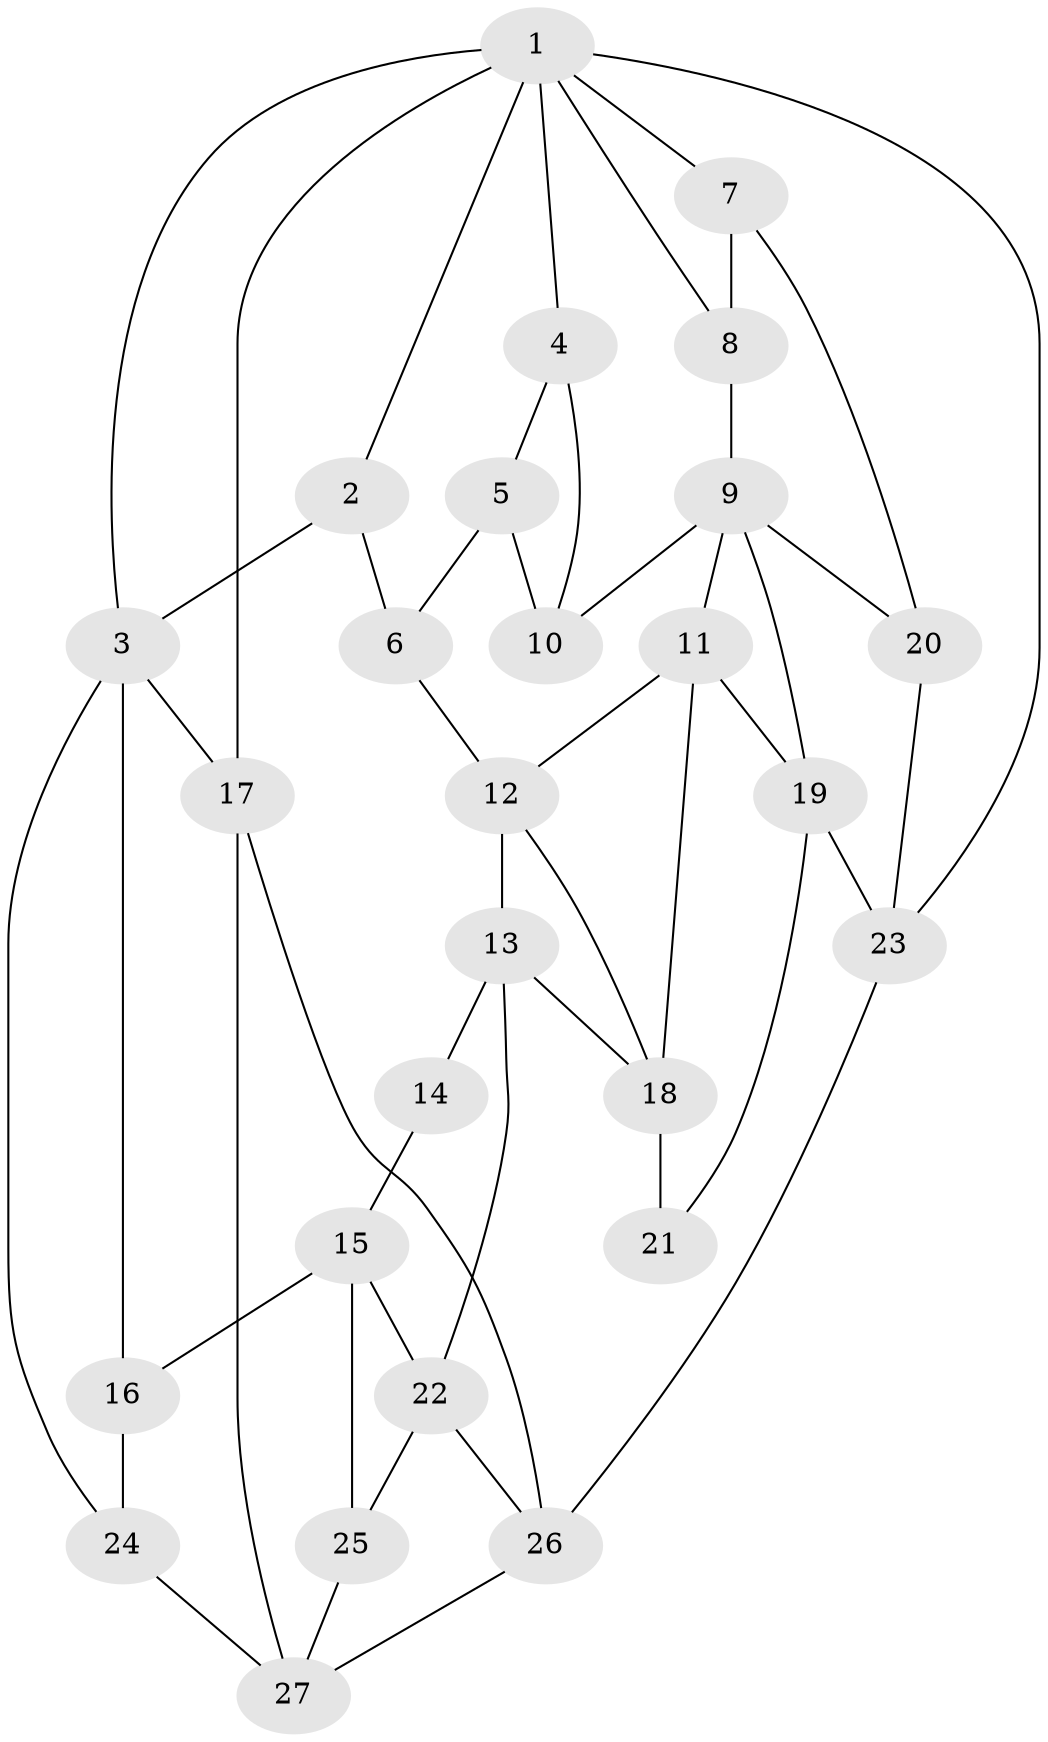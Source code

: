 // original degree distribution, {3: 0.023255813953488372, 6: 0.1744186046511628, 5: 0.6046511627906976, 4: 0.19767441860465115}
// Generated by graph-tools (version 1.1) at 2025/54/03/04/25 22:54:19]
// undirected, 27 vertices, 49 edges
graph export_dot {
  node [color=gray90,style=filled];
  1;
  2;
  3;
  4;
  5;
  6;
  7;
  8;
  9;
  10;
  11;
  12;
  13;
  14;
  15;
  16;
  17;
  18;
  19;
  20;
  21;
  22;
  23;
  24;
  25;
  26;
  27;
  1 -- 2 [weight=2.0];
  1 -- 3 [weight=1.0];
  1 -- 4 [weight=2.0];
  1 -- 7 [weight=2.0];
  1 -- 8 [weight=1.0];
  1 -- 17 [weight=2.0];
  1 -- 23 [weight=1.0];
  2 -- 3 [weight=2.0];
  2 -- 6 [weight=2.0];
  3 -- 16 [weight=1.0];
  3 -- 17 [weight=1.0];
  3 -- 24 [weight=1.0];
  4 -- 5 [weight=1.0];
  4 -- 10 [weight=3.0];
  5 -- 6 [weight=2.0];
  5 -- 10 [weight=1.0];
  6 -- 12 [weight=2.0];
  7 -- 8 [weight=2.0];
  7 -- 20 [weight=2.0];
  8 -- 9 [weight=1.0];
  9 -- 10 [weight=2.0];
  9 -- 11 [weight=1.0];
  9 -- 19 [weight=1.0];
  9 -- 20 [weight=1.0];
  11 -- 12 [weight=1.0];
  11 -- 18 [weight=1.0];
  11 -- 19 [weight=1.0];
  12 -- 13 [weight=1.0];
  12 -- 18 [weight=1.0];
  13 -- 14 [weight=1.0];
  13 -- 18 [weight=2.0];
  13 -- 22 [weight=1.0];
  14 -- 15 [weight=2.0];
  15 -- 16 [weight=2.0];
  15 -- 22 [weight=1.0];
  15 -- 25 [weight=1.0];
  16 -- 24 [weight=1.0];
  17 -- 26 [weight=1.0];
  17 -- 27 [weight=1.0];
  18 -- 21 [weight=2.0];
  19 -- 21 [weight=1.0];
  19 -- 23 [weight=2.0];
  20 -- 23 [weight=1.0];
  22 -- 25 [weight=1.0];
  22 -- 26 [weight=1.0];
  23 -- 26 [weight=2.0];
  24 -- 27 [weight=2.0];
  25 -- 27 [weight=2.0];
  26 -- 27 [weight=1.0];
}
